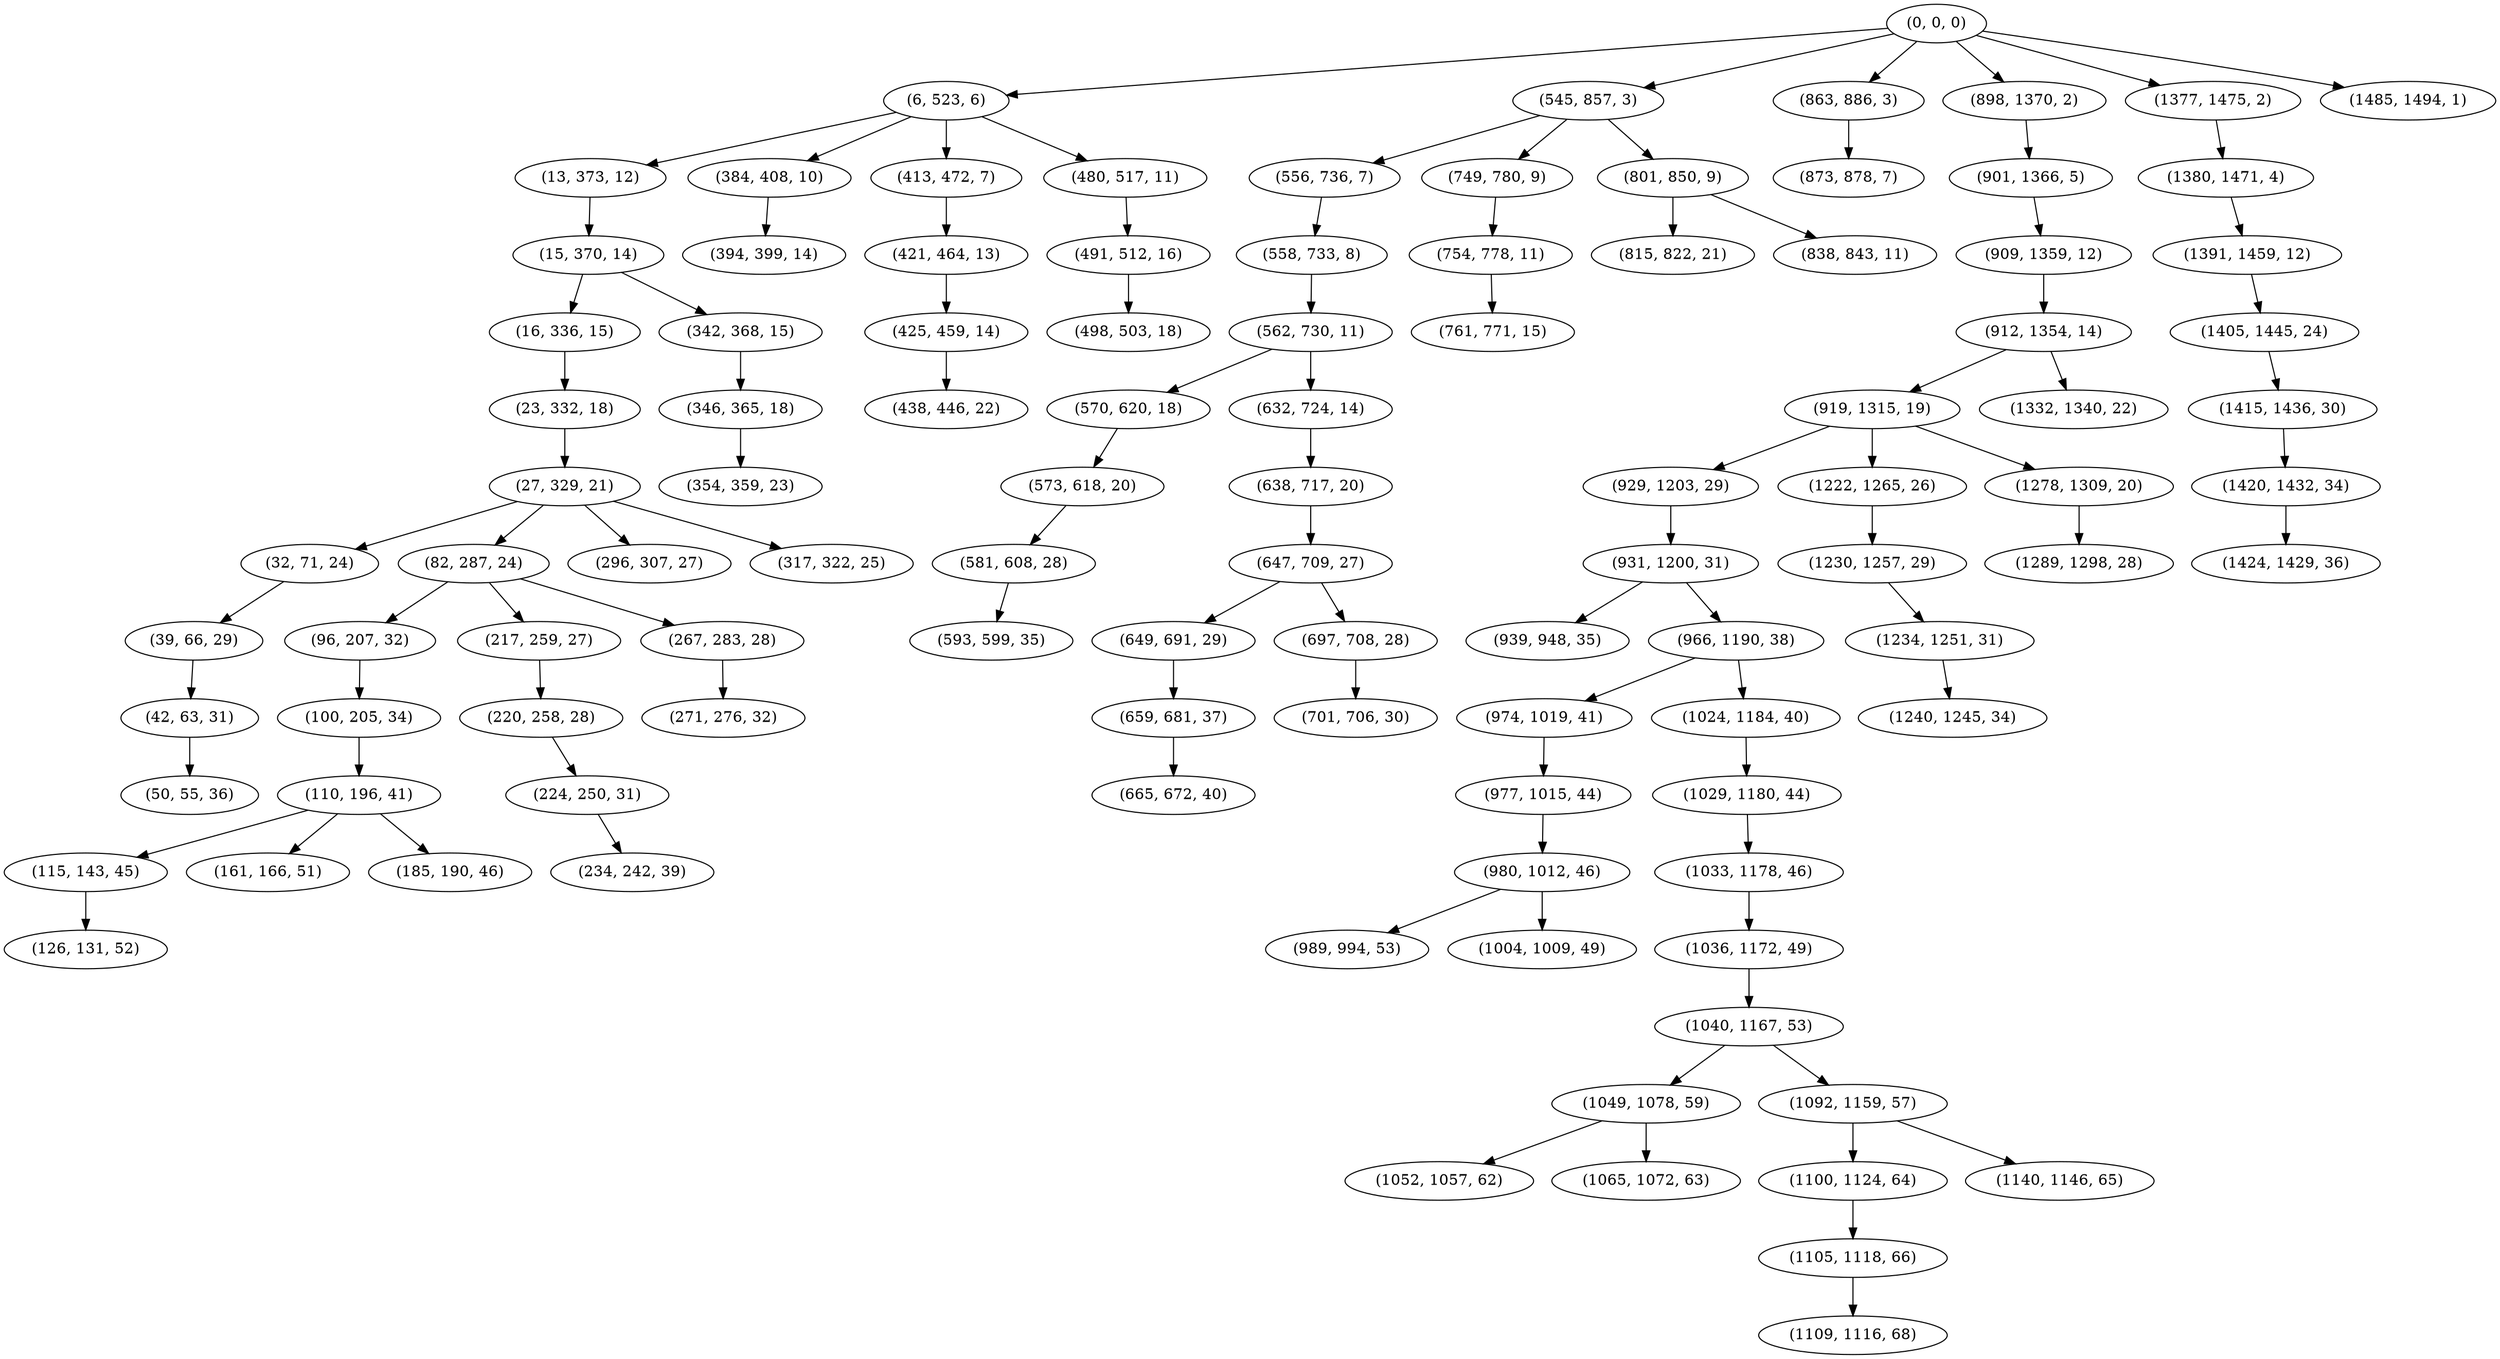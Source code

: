digraph tree {
    "(0, 0, 0)";
    "(6, 523, 6)";
    "(13, 373, 12)";
    "(15, 370, 14)";
    "(16, 336, 15)";
    "(23, 332, 18)";
    "(27, 329, 21)";
    "(32, 71, 24)";
    "(39, 66, 29)";
    "(42, 63, 31)";
    "(50, 55, 36)";
    "(82, 287, 24)";
    "(96, 207, 32)";
    "(100, 205, 34)";
    "(110, 196, 41)";
    "(115, 143, 45)";
    "(126, 131, 52)";
    "(161, 166, 51)";
    "(185, 190, 46)";
    "(217, 259, 27)";
    "(220, 258, 28)";
    "(224, 250, 31)";
    "(234, 242, 39)";
    "(267, 283, 28)";
    "(271, 276, 32)";
    "(296, 307, 27)";
    "(317, 322, 25)";
    "(342, 368, 15)";
    "(346, 365, 18)";
    "(354, 359, 23)";
    "(384, 408, 10)";
    "(394, 399, 14)";
    "(413, 472, 7)";
    "(421, 464, 13)";
    "(425, 459, 14)";
    "(438, 446, 22)";
    "(480, 517, 11)";
    "(491, 512, 16)";
    "(498, 503, 18)";
    "(545, 857, 3)";
    "(556, 736, 7)";
    "(558, 733, 8)";
    "(562, 730, 11)";
    "(570, 620, 18)";
    "(573, 618, 20)";
    "(581, 608, 28)";
    "(593, 599, 35)";
    "(632, 724, 14)";
    "(638, 717, 20)";
    "(647, 709, 27)";
    "(649, 691, 29)";
    "(659, 681, 37)";
    "(665, 672, 40)";
    "(697, 708, 28)";
    "(701, 706, 30)";
    "(749, 780, 9)";
    "(754, 778, 11)";
    "(761, 771, 15)";
    "(801, 850, 9)";
    "(815, 822, 21)";
    "(838, 843, 11)";
    "(863, 886, 3)";
    "(873, 878, 7)";
    "(898, 1370, 2)";
    "(901, 1366, 5)";
    "(909, 1359, 12)";
    "(912, 1354, 14)";
    "(919, 1315, 19)";
    "(929, 1203, 29)";
    "(931, 1200, 31)";
    "(939, 948, 35)";
    "(966, 1190, 38)";
    "(974, 1019, 41)";
    "(977, 1015, 44)";
    "(980, 1012, 46)";
    "(989, 994, 53)";
    "(1004, 1009, 49)";
    "(1024, 1184, 40)";
    "(1029, 1180, 44)";
    "(1033, 1178, 46)";
    "(1036, 1172, 49)";
    "(1040, 1167, 53)";
    "(1049, 1078, 59)";
    "(1052, 1057, 62)";
    "(1065, 1072, 63)";
    "(1092, 1159, 57)";
    "(1100, 1124, 64)";
    "(1105, 1118, 66)";
    "(1109, 1116, 68)";
    "(1140, 1146, 65)";
    "(1222, 1265, 26)";
    "(1230, 1257, 29)";
    "(1234, 1251, 31)";
    "(1240, 1245, 34)";
    "(1278, 1309, 20)";
    "(1289, 1298, 28)";
    "(1332, 1340, 22)";
    "(1377, 1475, 2)";
    "(1380, 1471, 4)";
    "(1391, 1459, 12)";
    "(1405, 1445, 24)";
    "(1415, 1436, 30)";
    "(1420, 1432, 34)";
    "(1424, 1429, 36)";
    "(1485, 1494, 1)";
    "(0, 0, 0)" -> "(6, 523, 6)";
    "(0, 0, 0)" -> "(545, 857, 3)";
    "(0, 0, 0)" -> "(863, 886, 3)";
    "(0, 0, 0)" -> "(898, 1370, 2)";
    "(0, 0, 0)" -> "(1377, 1475, 2)";
    "(0, 0, 0)" -> "(1485, 1494, 1)";
    "(6, 523, 6)" -> "(13, 373, 12)";
    "(6, 523, 6)" -> "(384, 408, 10)";
    "(6, 523, 6)" -> "(413, 472, 7)";
    "(6, 523, 6)" -> "(480, 517, 11)";
    "(13, 373, 12)" -> "(15, 370, 14)";
    "(15, 370, 14)" -> "(16, 336, 15)";
    "(15, 370, 14)" -> "(342, 368, 15)";
    "(16, 336, 15)" -> "(23, 332, 18)";
    "(23, 332, 18)" -> "(27, 329, 21)";
    "(27, 329, 21)" -> "(32, 71, 24)";
    "(27, 329, 21)" -> "(82, 287, 24)";
    "(27, 329, 21)" -> "(296, 307, 27)";
    "(27, 329, 21)" -> "(317, 322, 25)";
    "(32, 71, 24)" -> "(39, 66, 29)";
    "(39, 66, 29)" -> "(42, 63, 31)";
    "(42, 63, 31)" -> "(50, 55, 36)";
    "(82, 287, 24)" -> "(96, 207, 32)";
    "(82, 287, 24)" -> "(217, 259, 27)";
    "(82, 287, 24)" -> "(267, 283, 28)";
    "(96, 207, 32)" -> "(100, 205, 34)";
    "(100, 205, 34)" -> "(110, 196, 41)";
    "(110, 196, 41)" -> "(115, 143, 45)";
    "(110, 196, 41)" -> "(161, 166, 51)";
    "(110, 196, 41)" -> "(185, 190, 46)";
    "(115, 143, 45)" -> "(126, 131, 52)";
    "(217, 259, 27)" -> "(220, 258, 28)";
    "(220, 258, 28)" -> "(224, 250, 31)";
    "(224, 250, 31)" -> "(234, 242, 39)";
    "(267, 283, 28)" -> "(271, 276, 32)";
    "(342, 368, 15)" -> "(346, 365, 18)";
    "(346, 365, 18)" -> "(354, 359, 23)";
    "(384, 408, 10)" -> "(394, 399, 14)";
    "(413, 472, 7)" -> "(421, 464, 13)";
    "(421, 464, 13)" -> "(425, 459, 14)";
    "(425, 459, 14)" -> "(438, 446, 22)";
    "(480, 517, 11)" -> "(491, 512, 16)";
    "(491, 512, 16)" -> "(498, 503, 18)";
    "(545, 857, 3)" -> "(556, 736, 7)";
    "(545, 857, 3)" -> "(749, 780, 9)";
    "(545, 857, 3)" -> "(801, 850, 9)";
    "(556, 736, 7)" -> "(558, 733, 8)";
    "(558, 733, 8)" -> "(562, 730, 11)";
    "(562, 730, 11)" -> "(570, 620, 18)";
    "(562, 730, 11)" -> "(632, 724, 14)";
    "(570, 620, 18)" -> "(573, 618, 20)";
    "(573, 618, 20)" -> "(581, 608, 28)";
    "(581, 608, 28)" -> "(593, 599, 35)";
    "(632, 724, 14)" -> "(638, 717, 20)";
    "(638, 717, 20)" -> "(647, 709, 27)";
    "(647, 709, 27)" -> "(649, 691, 29)";
    "(647, 709, 27)" -> "(697, 708, 28)";
    "(649, 691, 29)" -> "(659, 681, 37)";
    "(659, 681, 37)" -> "(665, 672, 40)";
    "(697, 708, 28)" -> "(701, 706, 30)";
    "(749, 780, 9)" -> "(754, 778, 11)";
    "(754, 778, 11)" -> "(761, 771, 15)";
    "(801, 850, 9)" -> "(815, 822, 21)";
    "(801, 850, 9)" -> "(838, 843, 11)";
    "(863, 886, 3)" -> "(873, 878, 7)";
    "(898, 1370, 2)" -> "(901, 1366, 5)";
    "(901, 1366, 5)" -> "(909, 1359, 12)";
    "(909, 1359, 12)" -> "(912, 1354, 14)";
    "(912, 1354, 14)" -> "(919, 1315, 19)";
    "(912, 1354, 14)" -> "(1332, 1340, 22)";
    "(919, 1315, 19)" -> "(929, 1203, 29)";
    "(919, 1315, 19)" -> "(1222, 1265, 26)";
    "(919, 1315, 19)" -> "(1278, 1309, 20)";
    "(929, 1203, 29)" -> "(931, 1200, 31)";
    "(931, 1200, 31)" -> "(939, 948, 35)";
    "(931, 1200, 31)" -> "(966, 1190, 38)";
    "(966, 1190, 38)" -> "(974, 1019, 41)";
    "(966, 1190, 38)" -> "(1024, 1184, 40)";
    "(974, 1019, 41)" -> "(977, 1015, 44)";
    "(977, 1015, 44)" -> "(980, 1012, 46)";
    "(980, 1012, 46)" -> "(989, 994, 53)";
    "(980, 1012, 46)" -> "(1004, 1009, 49)";
    "(1024, 1184, 40)" -> "(1029, 1180, 44)";
    "(1029, 1180, 44)" -> "(1033, 1178, 46)";
    "(1033, 1178, 46)" -> "(1036, 1172, 49)";
    "(1036, 1172, 49)" -> "(1040, 1167, 53)";
    "(1040, 1167, 53)" -> "(1049, 1078, 59)";
    "(1040, 1167, 53)" -> "(1092, 1159, 57)";
    "(1049, 1078, 59)" -> "(1052, 1057, 62)";
    "(1049, 1078, 59)" -> "(1065, 1072, 63)";
    "(1092, 1159, 57)" -> "(1100, 1124, 64)";
    "(1092, 1159, 57)" -> "(1140, 1146, 65)";
    "(1100, 1124, 64)" -> "(1105, 1118, 66)";
    "(1105, 1118, 66)" -> "(1109, 1116, 68)";
    "(1222, 1265, 26)" -> "(1230, 1257, 29)";
    "(1230, 1257, 29)" -> "(1234, 1251, 31)";
    "(1234, 1251, 31)" -> "(1240, 1245, 34)";
    "(1278, 1309, 20)" -> "(1289, 1298, 28)";
    "(1377, 1475, 2)" -> "(1380, 1471, 4)";
    "(1380, 1471, 4)" -> "(1391, 1459, 12)";
    "(1391, 1459, 12)" -> "(1405, 1445, 24)";
    "(1405, 1445, 24)" -> "(1415, 1436, 30)";
    "(1415, 1436, 30)" -> "(1420, 1432, 34)";
    "(1420, 1432, 34)" -> "(1424, 1429, 36)";
}
